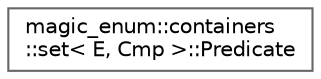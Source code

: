 digraph "类继承关系图"
{
 // LATEX_PDF_SIZE
  bgcolor="transparent";
  edge [fontname=Helvetica,fontsize=10,labelfontname=Helvetica,labelfontsize=10];
  node [fontname=Helvetica,fontsize=10,shape=box,height=0.2,width=0.4];
  rankdir="LR";
  Node0 [id="Node000000",label="magic_enum::containers\l::set\< E, Cmp \>::Predicate",height=0.2,width=0.4,color="grey40", fillcolor="white", style="filled",URL="$structmagic__enum_1_1containers_1_1set_1_1_predicate.html",tooltip=" "];
}

